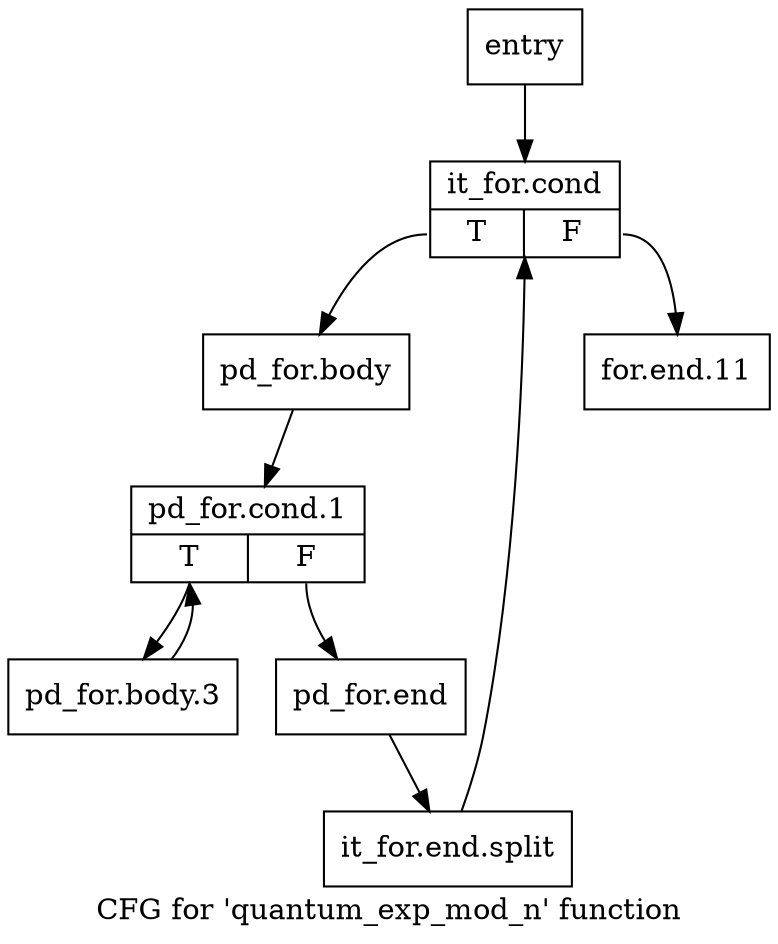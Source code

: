 digraph "CFG for 'quantum_exp_mod_n' function" {
	label="CFG for 'quantum_exp_mod_n' function";

	Node0x15a41f0 [shape=record,label="{entry}"];
	Node0x15a41f0 -> Node0x15a4240;
	Node0x15a4240 [shape=record,label="{it_for.cond|{<s0>T|<s1>F}}"];
	Node0x15a4240:s0 -> Node0x15a4290;
	Node0x15a4240:s1 -> Node0x15a43d0;
	Node0x15a4290 [shape=record,label="{pd_for.body}"];
	Node0x15a4290 -> Node0x15a42e0;
	Node0x15a42e0 [shape=record,label="{pd_for.cond.1|{<s0>T|<s1>F}}"];
	Node0x15a42e0:s0 -> Node0x15a4330;
	Node0x15a42e0:s1 -> Node0x15a4380;
	Node0x15a4330 [shape=record,label="{pd_for.body.3}"];
	Node0x15a4330 -> Node0x15a42e0;
	Node0x15a4380 [shape=record,label="{pd_for.end}"];
	Node0x15a4380 -> Node0x172dd30;
	Node0x172dd30 [shape=record,label="{it_for.end.split}"];
	Node0x172dd30 -> Node0x15a4240;
	Node0x15a43d0 [shape=record,label="{for.end.11}"];
}
